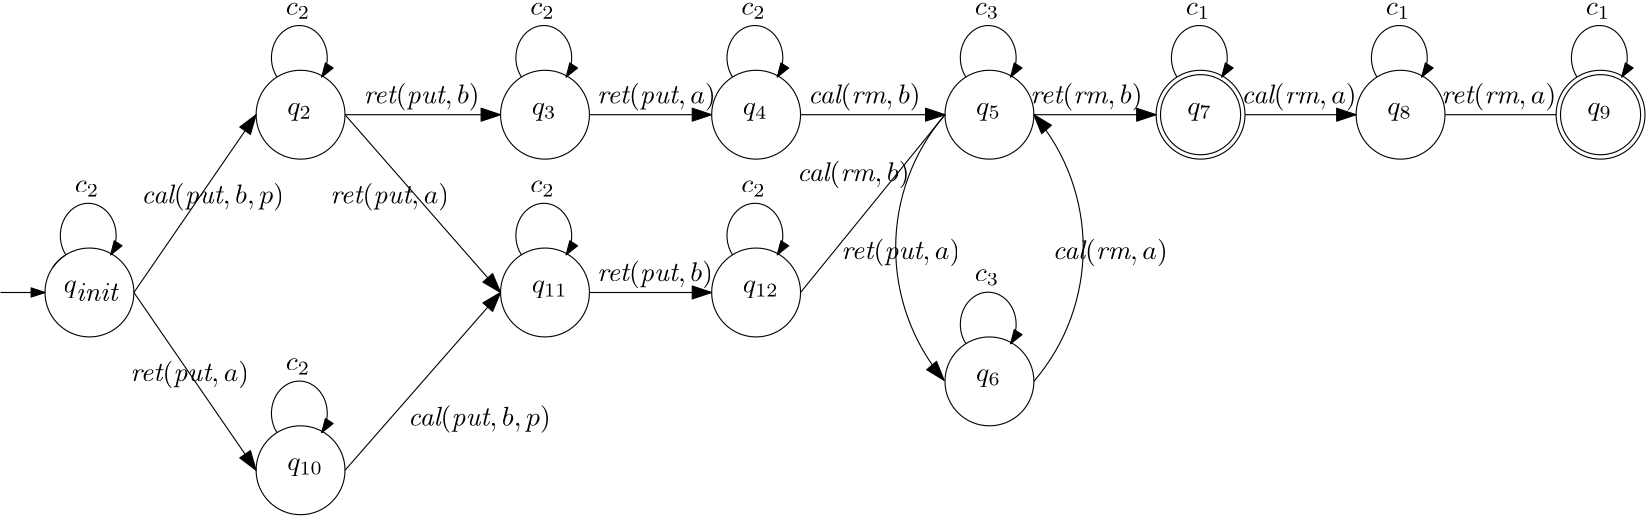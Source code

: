 <?xml version="1.0"?>
<!DOCTYPE ipe SYSTEM "ipe.dtd">
<ipe version="70107" creator="Ipe 7.1.7">
<info created="D:20151003110714" modified="D:20170130152329"/>
<preamble>\usepackage[version=0.96]{pgf}
\usepackage{tikz}
\usetikzlibrary{arrows,shapes,snakes,automata,backgrounds,petri}
\usepackage[latin1]{inputenc}
\usepackage{verbatim}</preamble>
<ipestyle name="basic">
<symbol name="arrow/arc(spx)">
<path stroke="sym-stroke" fill="sym-stroke" pen="sym-pen">
0 0 m
-1 0.333 l
-1 -0.333 l
h
</path>
</symbol>
<symbol name="arrow/farc(spx)">
<path stroke="sym-stroke" fill="white" pen="sym-pen">
0 0 m
-1 0.333 l
-1 -0.333 l
h
</path>
</symbol>
<symbol name="arrow/ptarc(spx)">
<path stroke="sym-stroke" fill="sym-stroke" pen="sym-pen">
0 0 m
-1 0.333 l
-0.8 0 l
-1 -0.333 l
h
</path>
</symbol>
<symbol name="arrow/fptarc(spx)">
<path stroke="sym-stroke" fill="white" pen="sym-pen">
0 0 m
-1 0.333 l
-0.8 0 l
-1 -0.333 l
h
</path>
</symbol>
<symbol name="mark/circle(sx)" transformations="translations">
<path fill="sym-stroke">
0.6 0 0 0.6 0 0 e
0.4 0 0 0.4 0 0 e
</path>
</symbol>
<symbol name="mark/disk(sx)" transformations="translations">
<path fill="sym-stroke">
0.6 0 0 0.6 0 0 e
</path>
</symbol>
<symbol name="mark/fdisk(sfx)" transformations="translations">
<group>
<path fill="sym-fill">
0.5 0 0 0.5 0 0 e
</path>
<path fill="sym-stroke" fillrule="eofill">
0.6 0 0 0.6 0 0 e
0.4 0 0 0.4 0 0 e
</path>
</group>
</symbol>
<symbol name="mark/box(sx)" transformations="translations">
<path fill="sym-stroke" fillrule="eofill">
-0.6 -0.6 m
0.6 -0.6 l
0.6 0.6 l
-0.6 0.6 l
h
-0.4 -0.4 m
0.4 -0.4 l
0.4 0.4 l
-0.4 0.4 l
h
</path>
</symbol>
<symbol name="mark/square(sx)" transformations="translations">
<path fill="sym-stroke">
-0.6 -0.6 m
0.6 -0.6 l
0.6 0.6 l
-0.6 0.6 l
h
</path>
</symbol>
<symbol name="mark/fsquare(sfx)" transformations="translations">
<group>
<path fill="sym-fill">
-0.5 -0.5 m
0.5 -0.5 l
0.5 0.5 l
-0.5 0.5 l
h
</path>
<path fill="sym-stroke" fillrule="eofill">
-0.6 -0.6 m
0.6 -0.6 l
0.6 0.6 l
-0.6 0.6 l
h
-0.4 -0.4 m
0.4 -0.4 l
0.4 0.4 l
-0.4 0.4 l
h
</path>
</group>
</symbol>
<symbol name="mark/cross(sx)" transformations="translations">
<group>
<path fill="sym-stroke">
-0.43 -0.57 m
0.57 0.43 l
0.43 0.57 l
-0.57 -0.43 l
h
</path>
<path fill="sym-stroke">
-0.43 0.57 m
0.57 -0.43 l
0.43 -0.57 l
-0.57 0.43 l
h
</path>
</group>
</symbol>
<symbol name="arrow/fnormal(spx)">
<path stroke="sym-stroke" fill="white" pen="sym-pen">
0 0 m
-1 0.333 l
-1 -0.333 l
h
</path>
</symbol>
<symbol name="arrow/pointed(spx)">
<path stroke="sym-stroke" fill="sym-stroke" pen="sym-pen">
0 0 m
-1 0.333 l
-0.8 0 l
-1 -0.333 l
h
</path>
</symbol>
<symbol name="arrow/fpointed(spx)">
<path stroke="sym-stroke" fill="white" pen="sym-pen">
0 0 m
-1 0.333 l
-0.8 0 l
-1 -0.333 l
h
</path>
</symbol>
<symbol name="arrow/linear(spx)">
<path stroke="sym-stroke" pen="sym-pen">
-1 0.333 m
0 0 l
-1 -0.333 l
</path>
</symbol>
<symbol name="arrow/fdouble(spx)">
<path stroke="sym-stroke" fill="white" pen="sym-pen">
0 0 m
-1 0.333 l
-1 -0.333 l
h
-1 0 m
-2 0.333 l
-2 -0.333 l
h
</path>
</symbol>
<symbol name="arrow/double(spx)">
<path stroke="sym-stroke" fill="sym-stroke" pen="sym-pen">
0 0 m
-1 0.333 l
-1 -0.333 l
h
-1 0 m
-2 0.333 l
-2 -0.333 l
h
</path>
</symbol>
<pen name="heavier" value="0.8"/>
<pen name="fat" value="1.2"/>
<pen name="ultrafat" value="2"/>
<symbolsize name="large" value="5"/>
<symbolsize name="small" value="2"/>
<symbolsize name="tiny" value="1.1"/>
<arrowsize name="large" value="10"/>
<arrowsize name="small" value="5"/>
<arrowsize name="tiny" value="3"/>
<color name="red" value="1 0 0"/>
<color name="green" value="0 1 0"/>
<color name="blue" value="0 0 1"/>
<color name="yellow" value="1 1 0"/>
<color name="orange" value="1 0.647 0"/>
<color name="gold" value="1 0.843 0"/>
<color name="purple" value="0.627 0.125 0.941"/>
<color name="gray" value="0.745"/>
<color name="brown" value="0.647 0.165 0.165"/>
<color name="navy" value="0 0 0.502"/>
<color name="pink" value="1 0.753 0.796"/>
<color name="seagreen" value="0.18 0.545 0.341"/>
<color name="turquoise" value="0.251 0.878 0.816"/>
<color name="violet" value="0.933 0.51 0.933"/>
<color name="darkblue" value="0 0 0.545"/>
<color name="darkcyan" value="0 0.545 0.545"/>
<color name="darkgray" value="0.663"/>
<color name="darkgreen" value="0 0.392 0"/>
<color name="darkmagenta" value="0.545 0 0.545"/>
<color name="darkorange" value="1 0.549 0"/>
<color name="darkred" value="0.545 0 0"/>
<color name="lightblue" value="0.678 0.847 0.902"/>
<color name="lightcyan" value="0.878 1 1"/>
<color name="lightgray" value="0.827"/>
<color name="lightgreen" value="0.565 0.933 0.565"/>
<color name="lightyellow" value="1 1 0.878"/>
<dashstyle name="dashed" value="[4] 0"/>
<dashstyle name="dotted" value="[1 3] 0"/>
<dashstyle name="dash dotted" value="[4 2 1 2] 0"/>
<dashstyle name="dash dot dotted" value="[4 2 1 2 1 2] 0"/>
<textsize name="large" value="\large"/>
<textsize name="small" value="\small"/>
<textsize name="tiny" value="\tiny"/>
<textsize name="Large" value="\Large"/>
<textsize name="LARGE" value="\LARGE"/>
<textsize name="huge" value="\huge"/>
<textsize name="Huge" value="\Huge"/>
<textsize name="footnote" value="\footnotesize"/>
<textstyle name="center" begin="\begin{center}" end="\end{center}"/>
<textstyle name="itemize" begin="\begin{itemize}" end="\end{itemize}"/>
<textstyle name="item" begin="\begin{itemize}\item{}" end="\end{itemize}"/>
<gridsize name="4 pts" value="4"/>
<gridsize name="8 pts (~3 mm)" value="8"/>
<gridsize name="16 pts (~6 mm)" value="16"/>
<gridsize name="32 pts (~12 mm)" value="32"/>
<gridsize name="10 pts (~3.5 mm)" value="10"/>
<gridsize name="20 pts (~7 mm)" value="20"/>
<gridsize name="14 pts (~5 mm)" value="14"/>
<gridsize name="28 pts (~10 mm)" value="28"/>
<gridsize name="56 pts (~20 mm)" value="56"/>
<anglesize name="90 deg" value="90"/>
<anglesize name="60 deg" value="60"/>
<anglesize name="45 deg" value="45"/>
<anglesize name="30 deg" value="30"/>
<anglesize name="22.5 deg" value="22.5"/>
<tiling name="falling" angle="-60" step="4" width="1"/>
<tiling name="rising" angle="30" step="4" width="1"/>
</ipestyle>
<page>
<layer name="alpha"/>
<view layers="alpha" active="alpha"/>
<path layer="alpha" matrix="1 0 0 1 -320 -80" stroke="black">
16 0 0 16 352 384 e
</path>
<path matrix="1 0 0 1 -32 -80" stroke="black" arrow="normal/small">
32 384 m
48 384 l
</path>
<path matrix="1 0 0 1 -32 -80" stroke="black">
50.8281 393.083 m
16 0 0 -16 64 384 55.1248 397.313 a
</path>
<path matrix="0.502672 0 0 0.580409 -89.0771 48.218" stroke="black" arrow="normal/small">
224 464 m
20 0 0 -20 240 476 256 464 a
</path>
<text matrix="1 0 0 1 -41.319 -132" transformations="translations" pos="64 436" stroke="black" type="label" width="19.967" height="4.287" depth="3.1" valign="baseline">$q_{\textit{init}}$</text>
<text matrix="1 0 0 1 -37.3189 -96" transformations="translations" pos="64 436" stroke="black" type="label" width="8.781" height="4.294" depth="1.49" valign="baseline">$c_2$</text>
<path matrix="1 0 0 1 -244 -16" stroke="black">
16 0 0 16 352 384 e
</path>
<path matrix="0.502672 0 0 0.580409 -13.0771 112.218" stroke="black" arrow="normal/small">
224 464 m
20 0 0 -20 240 476 256 464 a
</path>
<text matrix="1 0 0 1 39.205 -68" transformations="translations" pos="64 436" stroke="black" type="label" width="8.917" height="4.297" depth="1.93" valign="baseline">$q_2$</text>
<text matrix="1 0 0 1 38.681 -32" transformations="translations" pos="64 436" stroke="black" type="label" width="8.781" height="4.294" depth="1.49" valign="baseline">$c_2$</text>
<path matrix="1 0 0 1 -244 -144" stroke="black">
16 0 0 16 352 384 e
</path>
<path matrix="0.502672 0 0 0.580409 -13.0771 -15.782" stroke="black" arrow="normal/small">
224 464 m
20 0 0 -20 240 476 256 464 a
</path>
<text matrix="1 0 0 1 39.205 -196" transformations="translations" pos="64 436" stroke="black" type="label" width="12.888" height="4.297" depth="1.93" valign="baseline">$q_{10}$</text>
<text matrix="1 0 0 1 38.681 -160" transformations="translations" pos="64 436" stroke="black" type="label" width="8.781" height="4.294" depth="1.49" valign="baseline">$c_2$</text>
<path matrix="1 0 0 1 -156 -16" stroke="black">
16 0 0 16 352 384 e
</path>
<path matrix="0.502672 0 0 0.580409 74.923 112.218" stroke="black" arrow="normal/small">
224 464 m
20 0 0 -20 240 476 256 464 a
</path>
<text matrix="1 0 0 1 127.205 -68" transformations="translations" pos="64 436" stroke="black" type="label" width="8.917" height="4.297" depth="1.93" valign="baseline">$q_3$</text>
<text matrix="1 0 0 1 126.681 -32" transformations="translations" pos="64 436" stroke="black" type="label" width="8.781" height="4.294" depth="1.49" valign="baseline">$c_2$</text>
<text matrix="1 0 0 1 66.681 -64" transformations="translations" pos="64 436" stroke="black" type="label" width="41.785" height="7.473" depth="2.49" valign="baseline">$\textit{ret}(\textit{put},b)$</text>
<path matrix="1 0 0 1 -44 0" stroke="black" arrow="normal/normal">
168 368 m
224 368 l
</path>
<path matrix="1 0 0 1 -156 -80" stroke="black">
16 0 0 16 352 384 e
</path>
<path matrix="0.502672 0 0 0.580409 74.923 48.218" stroke="black" arrow="normal/small">
224 464 m
20 0 0 -20 240 476 256 464 a
</path>
<text matrix="1 0 0 1 127.205 -132" transformations="translations" pos="64 436" stroke="black" type="label" width="12.888" height="4.297" depth="1.93" valign="baseline">$q_{11}$</text>
<text matrix="1 0 0 1 126.681 -96" transformations="translations" pos="64 436" stroke="black" type="label" width="8.781" height="4.294" depth="1.49" valign="baseline">$c_2$</text>
<path matrix="1 0 0 1 -44 0" stroke="black" arrow="normal/normal">
168 368 m
224 304 l
</path>
<path matrix="1 0 0 1 -44 0" stroke="black" arrow="normal/normal">
168 240 m
224 304 l
</path>
<text matrix="1 0 0 1 82.681 -180" transformations="translations" pos="64 436" stroke="black" type="label" width="51.352" height="7.473" depth="2.49" valign="baseline">$\textit{cal}(\textit{put},b,p)$</text>
<text matrix="1 0 0 1 54.681 -100" transformations="translations" pos="64 436" stroke="black" type="label" width="42.775" height="7.473" depth="2.49" valign="baseline">$\textit{ret}(\textit{put},a)$</text>
<text matrix="1 0 0 1 150.681 -128" transformations="translations" pos="64 436" stroke="black" type="label" width="41.785" height="7.473" depth="2.49" valign="baseline">$\textit{ret}(\textit{put},b)$</text>
<path stroke="black" arrow="normal/normal">
48 304 m
92 368 l
</path>
<path stroke="black" arrow="normal/normal">
48 304 m
92 240 l
</path>
<text matrix="1 0 0 1 -13.319 -100" transformations="translations" pos="64 436" stroke="black" type="label" width="51.352" height="7.473" depth="2.49" valign="baseline">$\textit{cal}(\textit{put},b,p)$</text>
<text matrix="1 0 0 1 -17.319 -164" transformations="translations" pos="64 436" stroke="black" type="label" width="42.775" height="7.473" depth="2.49" valign="baseline">$\textit{ret}(\textit{put},a)$</text>
<text matrix="1 0 0 1 150.681 -64" transformations="translations" pos="64 436" stroke="black" type="label" width="42.775" height="7.473" depth="2.49" valign="baseline">$\textit{ret}(\textit{put},a)$</text>
<path matrix="1 0 0 1 -80 -16" stroke="black">
16 0 0 16 352 384 e
</path>
<path matrix="0.502672 0 0 0.580409 150.923 112.218" stroke="black" arrow="normal/small">
224 464 m
20 0 0 -20 240 476 256 464 a
</path>
<text matrix="1 0 0 1 203.205 -68" transformations="translations" pos="64 436" stroke="black" type="label" width="8.917" height="4.297" depth="1.93" valign="baseline">$q_4$</text>
<text matrix="1 0 0 1 202.681 -32" transformations="translations" pos="64 436" stroke="black" type="label" width="8.781" height="4.294" depth="1.49" valign="baseline">$c_2$</text>
<path matrix="1 0 0 1 4 -16" stroke="black">
16 0 0 16 352 384 e
</path>
<path matrix="0.502672 0 0 0.580409 234.923 112.218" stroke="black" arrow="normal/small">
224 464 m
20 0 0 -20 240 476 256 464 a
</path>
<text matrix="1 0 0 1 287.205 -68" transformations="translations" pos="64 436" stroke="black" type="label" width="8.917" height="4.297" depth="1.93" valign="baseline">$q_5$</text>
<text matrix="1 0 0 1 286.681 -32" transformations="translations" pos="64 436" stroke="black" type="label" width="8.781" height="4.294" depth="1.49" valign="baseline">$c_3$</text>
<path matrix="1 0 0 1 32 0" stroke="black" arrow="normal/normal">
256 368 m
308 368 l
</path>
<path matrix="1 0 0 1 -80 -80" stroke="black">
16 0 0 16 352 384 e
</path>
<path matrix="0.502672 0 0 0.580409 150.923 48.218" stroke="black" arrow="normal/small">
224 464 m
20 0 0 -20 240 476 256 464 a
</path>
<text matrix="1 0 0 1 203.205 -132" transformations="translations" pos="64 436" stroke="black" type="label" width="12.888" height="4.297" depth="1.93" valign="baseline">$q_{12}$</text>
<text matrix="1 0 0 1 202.681 -96" transformations="translations" pos="64 436" stroke="black" type="label" width="8.781" height="4.294" depth="1.49" valign="baseline">$c_2$</text>
<path matrix="1 0 0 1 -52 0" stroke="black">
340 304 m
392 368 l
</path>
<text matrix="1 0 0 1 226.681 -64" transformations="translations" pos="64 436" stroke="black" type="label" width="40.512" height="7.473" depth="2.49" valign="baseline">$\textit{cal}(\textit{rm},b)$</text>
<path matrix="1 0 0 1 4 -112" stroke="black">
16 0 0 16 352 384 e
</path>
<path matrix="0.502672 0 0 0.580409 234.923 16.218" stroke="black" arrow="normal/small">
224 464 m
20 0 0 -20 240 476 256 464 a
</path>
<text matrix="1 0 0 1 287.205 -164" transformations="translations" pos="64 436" stroke="black" type="label" width="8.917" height="4.297" depth="1.93" valign="baseline">$q_6$</text>
<text matrix="1 0 0 1 286.681 -128" transformations="translations" pos="64 436" stroke="black" type="label" width="8.781" height="4.294" depth="1.49" valign="baseline">$c_3$</text>
<text matrix="1 0 0 1 222.681 -92" transformations="translations" pos="64 436" stroke="black" type="label" width="40.512" height="7.473" depth="2.49" valign="baseline">$\textit{cal}(\textit{rm},b)$</text>
<path matrix="1 0 0 1 -52 0" stroke="black" arrow="normal/normal">
392 368 m
73.7564 0 0 73.7564 448 320 391.695 272.358 a
</path>
<path matrix="1 0 0 1 -52 0" stroke="black" arrow="normal/normal">
424 272 m
73.7564 0 0 73.7564 368 320 424 368 a
</path>
<path matrix="1 0 0 1 80 -16" stroke="black">
16 0 0 16 352 384 e
</path>
<path matrix="0.502672 0 0 0.580409 310.923 112.218" stroke="black" arrow="normal/small">
224 464 m
20 0 0 -20 240 476 256 464 a
</path>
<text matrix="1 0 0 1 363.205 -68" transformations="translations" pos="64 436" stroke="black" type="label" width="8.917" height="4.297" depth="1.93" valign="baseline">$q_7$</text>
<text matrix="1 0 0 1 362.681 -32" transformations="translations" pos="64 436" stroke="black" type="label" width="8.781" height="4.294" depth="1.49" valign="baseline">$c_1$</text>
<path matrix="1 0 0 1 -52 0" stroke="black" arrow="normal/normal">
424 368 m
468 368 l
</path>
<path matrix="1 0 0 1 80 -16" stroke="black">
14.4222 0 0 14.4222 352 384 e
</path>
<text matrix="1 0 0 1 238.681 -120" transformations="translations" pos="64 436" stroke="black" type="label" width="42.775" height="7.473" depth="2.49" valign="baseline">$\textit{ret}(\textit{put},a)$</text>
<text matrix="1 0 0 1 314.681 -120" transformations="translations" pos="64 436" stroke="black" type="label" width="41.502" height="7.473" depth="2.49" valign="baseline">$\textit{cal}(\textit{rm},a)$</text>
<text matrix="1 0 0 1 382.681 -64" transformations="translations" pos="64 436" stroke="black" type="label" width="41.502" height="7.473" depth="2.49" valign="baseline">$\textit{cal}(\textit{rm},a)$</text>
<path matrix="1 0 0 1 152 -16" stroke="black">
16 0 0 16 352 384 e
</path>
<path matrix="0.502672 0 0 0.580409 382.923 112.218" stroke="black" arrow="normal/small">
224 464 m
20 0 0 -20 240 476 256 464 a
</path>
<text matrix="1 0 0 1 435.205 -68" transformations="translations" pos="64 436" stroke="black" type="label" width="8.917" height="4.297" depth="1.93" valign="baseline">$q_8$</text>
<text matrix="1 0 0 1 434.681 -32" transformations="translations" pos="64 436" stroke="black" type="label" width="8.781" height="4.294" depth="1.49" valign="baseline">$c_1$</text>
<path matrix="1 0 0 1 -8 0" stroke="black" arrow="normal/normal">
456 368 m
496 368 l
</path>
<text matrix="1 0 0 1 306.681 -64" transformations="translations" pos="64 436" stroke="black" type="label" width="40.384" height="7.473" depth="2.49" valign="baseline">$\textit{ret}(\textit{rm},b)$</text>
<path stroke="black" arrow="normal/normal">
212 368 m
256 368 l
</path>
<path stroke="black" arrow="normal/normal">
212 304 m
256 304 l
</path>
<path matrix="1 0 0 1 224 -16" stroke="black">
16 0 0 16 352 384 e
</path>
<path matrix="0.502672 0 0 0.580409 454.923 112.218" stroke="black" arrow="normal/small">
224 464 m
20 0 0 -20 240 476 256 464 a
</path>
<text matrix="1 0 0 1 507.205 -68" transformations="translations" pos="64 436" stroke="black" type="label" width="8.917" height="4.297" depth="1.93" valign="baseline">$q_9$</text>
<text matrix="1 0 0 1 506.681 -32" transformations="translations" pos="64 436" stroke="black" type="label" width="8.781" height="4.294" depth="1.49" valign="baseline">$c_1$</text>
<path matrix="1 0 0 1 224 -16" stroke="black">
14.4222 0 0 14.4222 352 384 e
</path>
<text matrix="1 0 0 1 454.681 -64" transformations="translations" pos="64 436" stroke="black" type="label" width="41.375" height="7.473" depth="2.49" valign="baseline">$\textit{ret}(\textit{rm},a)$</text>
<path stroke="black">
520 368 m
560 368 l
</path>
</page>
</ipe>
